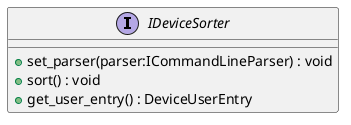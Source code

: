 @startuml
interface IDeviceSorter {
    + set_parser(parser:ICommandLineParser) : void
    + sort() : void
    + get_user_entry() : DeviceUserEntry
}
@enduml
